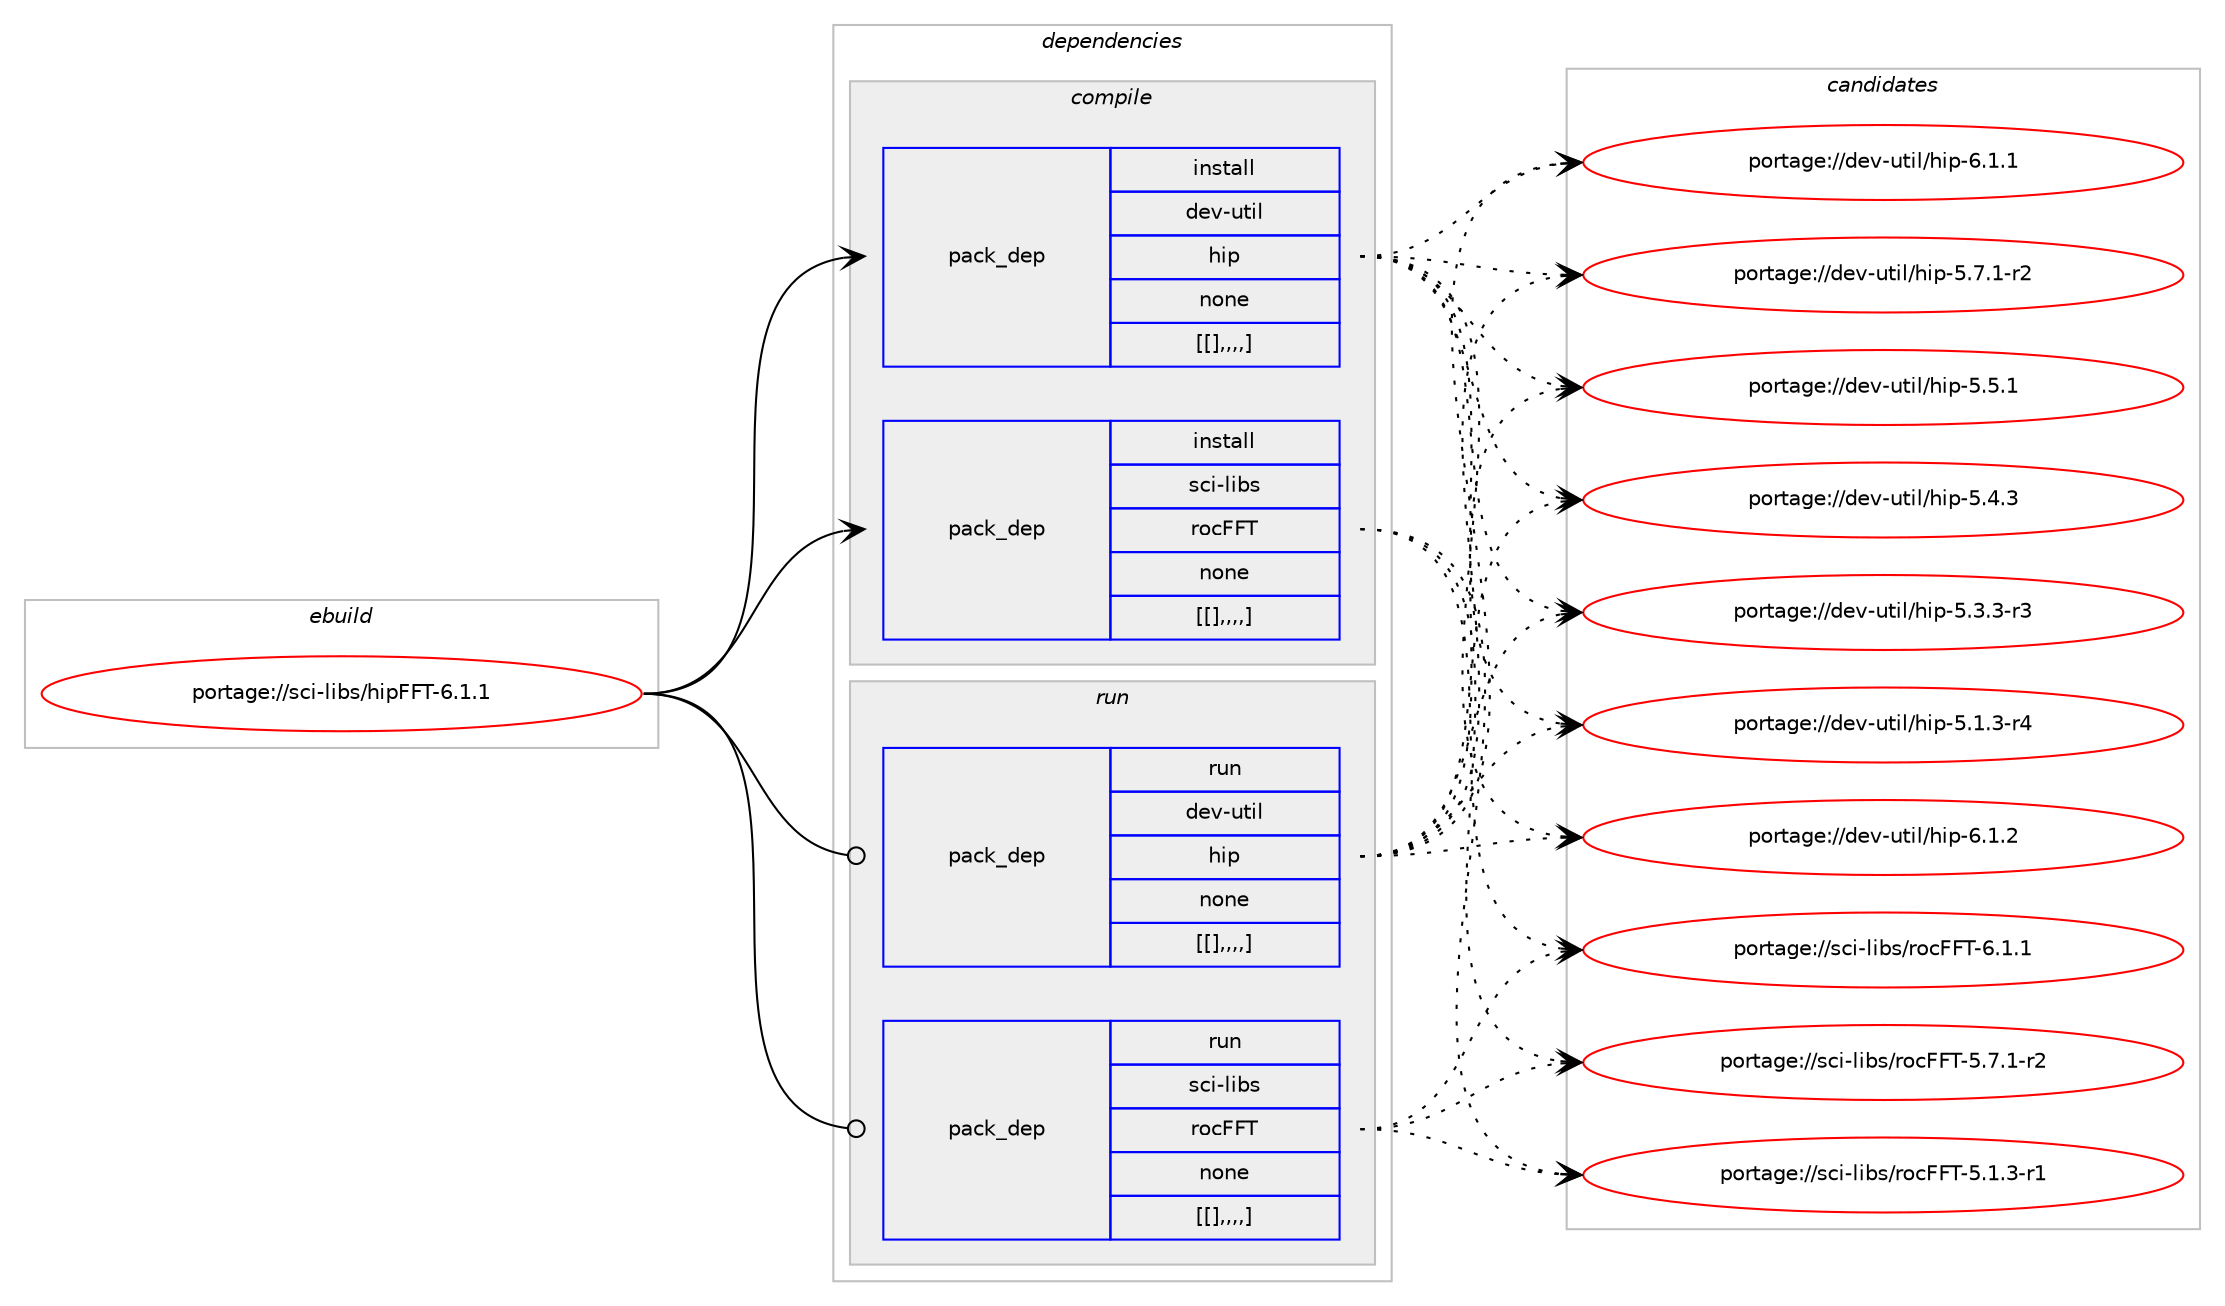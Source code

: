 digraph prolog {

# *************
# Graph options
# *************

newrank=true;
concentrate=true;
compound=true;
graph [rankdir=LR,fontname=Helvetica,fontsize=10,ranksep=1.5];#, ranksep=2.5, nodesep=0.2];
edge  [arrowhead=vee];
node  [fontname=Helvetica,fontsize=10];

# **********
# The ebuild
# **********

subgraph cluster_leftcol {
color=gray;
label=<<i>ebuild</i>>;
id [label="portage://sci-libs/hipFFT-6.1.1", color=red, width=4, href="../sci-libs/hipFFT-6.1.1.svg"];
}

# ****************
# The dependencies
# ****************

subgraph cluster_midcol {
color=gray;
label=<<i>dependencies</i>>;
subgraph cluster_compile {
fillcolor="#eeeeee";
style=filled;
label=<<i>compile</i>>;
subgraph pack305058 {
dependency418458 [label=<<TABLE BORDER="0" CELLBORDER="1" CELLSPACING="0" CELLPADDING="4" WIDTH="220"><TR><TD ROWSPAN="6" CELLPADDING="30">pack_dep</TD></TR><TR><TD WIDTH="110">install</TD></TR><TR><TD>dev-util</TD></TR><TR><TD>hip</TD></TR><TR><TD>none</TD></TR><TR><TD>[[],,,,]</TD></TR></TABLE>>, shape=none, color=blue];
}
id:e -> dependency418458:w [weight=20,style="solid",arrowhead="vee"];
subgraph pack305059 {
dependency418459 [label=<<TABLE BORDER="0" CELLBORDER="1" CELLSPACING="0" CELLPADDING="4" WIDTH="220"><TR><TD ROWSPAN="6" CELLPADDING="30">pack_dep</TD></TR><TR><TD WIDTH="110">install</TD></TR><TR><TD>sci-libs</TD></TR><TR><TD>rocFFT</TD></TR><TR><TD>none</TD></TR><TR><TD>[[],,,,]</TD></TR></TABLE>>, shape=none, color=blue];
}
id:e -> dependency418459:w [weight=20,style="solid",arrowhead="vee"];
}
subgraph cluster_compileandrun {
fillcolor="#eeeeee";
style=filled;
label=<<i>compile and run</i>>;
}
subgraph cluster_run {
fillcolor="#eeeeee";
style=filled;
label=<<i>run</i>>;
subgraph pack305060 {
dependency418460 [label=<<TABLE BORDER="0" CELLBORDER="1" CELLSPACING="0" CELLPADDING="4" WIDTH="220"><TR><TD ROWSPAN="6" CELLPADDING="30">pack_dep</TD></TR><TR><TD WIDTH="110">run</TD></TR><TR><TD>dev-util</TD></TR><TR><TD>hip</TD></TR><TR><TD>none</TD></TR><TR><TD>[[],,,,]</TD></TR></TABLE>>, shape=none, color=blue];
}
id:e -> dependency418460:w [weight=20,style="solid",arrowhead="odot"];
subgraph pack305061 {
dependency418461 [label=<<TABLE BORDER="0" CELLBORDER="1" CELLSPACING="0" CELLPADDING="4" WIDTH="220"><TR><TD ROWSPAN="6" CELLPADDING="30">pack_dep</TD></TR><TR><TD WIDTH="110">run</TD></TR><TR><TD>sci-libs</TD></TR><TR><TD>rocFFT</TD></TR><TR><TD>none</TD></TR><TR><TD>[[],,,,]</TD></TR></TABLE>>, shape=none, color=blue];
}
id:e -> dependency418461:w [weight=20,style="solid",arrowhead="odot"];
}
}

# **************
# The candidates
# **************

subgraph cluster_choices {
rank=same;
color=gray;
label=<<i>candidates</i>>;

subgraph choice305058 {
color=black;
nodesep=1;
choice1001011184511711610510847104105112455446494650 [label="portage://dev-util/hip-6.1.2", color=red, width=4,href="../dev-util/hip-6.1.2.svg"];
choice1001011184511711610510847104105112455446494649 [label="portage://dev-util/hip-6.1.1", color=red, width=4,href="../dev-util/hip-6.1.1.svg"];
choice10010111845117116105108471041051124553465546494511450 [label="portage://dev-util/hip-5.7.1-r2", color=red, width=4,href="../dev-util/hip-5.7.1-r2.svg"];
choice1001011184511711610510847104105112455346534649 [label="portage://dev-util/hip-5.5.1", color=red, width=4,href="../dev-util/hip-5.5.1.svg"];
choice1001011184511711610510847104105112455346524651 [label="portage://dev-util/hip-5.4.3", color=red, width=4,href="../dev-util/hip-5.4.3.svg"];
choice10010111845117116105108471041051124553465146514511451 [label="portage://dev-util/hip-5.3.3-r3", color=red, width=4,href="../dev-util/hip-5.3.3-r3.svg"];
choice10010111845117116105108471041051124553464946514511452 [label="portage://dev-util/hip-5.1.3-r4", color=red, width=4,href="../dev-util/hip-5.1.3-r4.svg"];
dependency418458:e -> choice1001011184511711610510847104105112455446494650:w [style=dotted,weight="100"];
dependency418458:e -> choice1001011184511711610510847104105112455446494649:w [style=dotted,weight="100"];
dependency418458:e -> choice10010111845117116105108471041051124553465546494511450:w [style=dotted,weight="100"];
dependency418458:e -> choice1001011184511711610510847104105112455346534649:w [style=dotted,weight="100"];
dependency418458:e -> choice1001011184511711610510847104105112455346524651:w [style=dotted,weight="100"];
dependency418458:e -> choice10010111845117116105108471041051124553465146514511451:w [style=dotted,weight="100"];
dependency418458:e -> choice10010111845117116105108471041051124553464946514511452:w [style=dotted,weight="100"];
}
subgraph choice305059 {
color=black;
nodesep=1;
choice1159910545108105981154711411199707084455446494649 [label="portage://sci-libs/rocFFT-6.1.1", color=red, width=4,href="../sci-libs/rocFFT-6.1.1.svg"];
choice11599105451081059811547114111997070844553465546494511450 [label="portage://sci-libs/rocFFT-5.7.1-r2", color=red, width=4,href="../sci-libs/rocFFT-5.7.1-r2.svg"];
choice11599105451081059811547114111997070844553464946514511449 [label="portage://sci-libs/rocFFT-5.1.3-r1", color=red, width=4,href="../sci-libs/rocFFT-5.1.3-r1.svg"];
dependency418459:e -> choice1159910545108105981154711411199707084455446494649:w [style=dotted,weight="100"];
dependency418459:e -> choice11599105451081059811547114111997070844553465546494511450:w [style=dotted,weight="100"];
dependency418459:e -> choice11599105451081059811547114111997070844553464946514511449:w [style=dotted,weight="100"];
}
subgraph choice305060 {
color=black;
nodesep=1;
choice1001011184511711610510847104105112455446494650 [label="portage://dev-util/hip-6.1.2", color=red, width=4,href="../dev-util/hip-6.1.2.svg"];
choice1001011184511711610510847104105112455446494649 [label="portage://dev-util/hip-6.1.1", color=red, width=4,href="../dev-util/hip-6.1.1.svg"];
choice10010111845117116105108471041051124553465546494511450 [label="portage://dev-util/hip-5.7.1-r2", color=red, width=4,href="../dev-util/hip-5.7.1-r2.svg"];
choice1001011184511711610510847104105112455346534649 [label="portage://dev-util/hip-5.5.1", color=red, width=4,href="../dev-util/hip-5.5.1.svg"];
choice1001011184511711610510847104105112455346524651 [label="portage://dev-util/hip-5.4.3", color=red, width=4,href="../dev-util/hip-5.4.3.svg"];
choice10010111845117116105108471041051124553465146514511451 [label="portage://dev-util/hip-5.3.3-r3", color=red, width=4,href="../dev-util/hip-5.3.3-r3.svg"];
choice10010111845117116105108471041051124553464946514511452 [label="portage://dev-util/hip-5.1.3-r4", color=red, width=4,href="../dev-util/hip-5.1.3-r4.svg"];
dependency418460:e -> choice1001011184511711610510847104105112455446494650:w [style=dotted,weight="100"];
dependency418460:e -> choice1001011184511711610510847104105112455446494649:w [style=dotted,weight="100"];
dependency418460:e -> choice10010111845117116105108471041051124553465546494511450:w [style=dotted,weight="100"];
dependency418460:e -> choice1001011184511711610510847104105112455346534649:w [style=dotted,weight="100"];
dependency418460:e -> choice1001011184511711610510847104105112455346524651:w [style=dotted,weight="100"];
dependency418460:e -> choice10010111845117116105108471041051124553465146514511451:w [style=dotted,weight="100"];
dependency418460:e -> choice10010111845117116105108471041051124553464946514511452:w [style=dotted,weight="100"];
}
subgraph choice305061 {
color=black;
nodesep=1;
choice1159910545108105981154711411199707084455446494649 [label="portage://sci-libs/rocFFT-6.1.1", color=red, width=4,href="../sci-libs/rocFFT-6.1.1.svg"];
choice11599105451081059811547114111997070844553465546494511450 [label="portage://sci-libs/rocFFT-5.7.1-r2", color=red, width=4,href="../sci-libs/rocFFT-5.7.1-r2.svg"];
choice11599105451081059811547114111997070844553464946514511449 [label="portage://sci-libs/rocFFT-5.1.3-r1", color=red, width=4,href="../sci-libs/rocFFT-5.1.3-r1.svg"];
dependency418461:e -> choice1159910545108105981154711411199707084455446494649:w [style=dotted,weight="100"];
dependency418461:e -> choice11599105451081059811547114111997070844553465546494511450:w [style=dotted,weight="100"];
dependency418461:e -> choice11599105451081059811547114111997070844553464946514511449:w [style=dotted,weight="100"];
}
}

}
